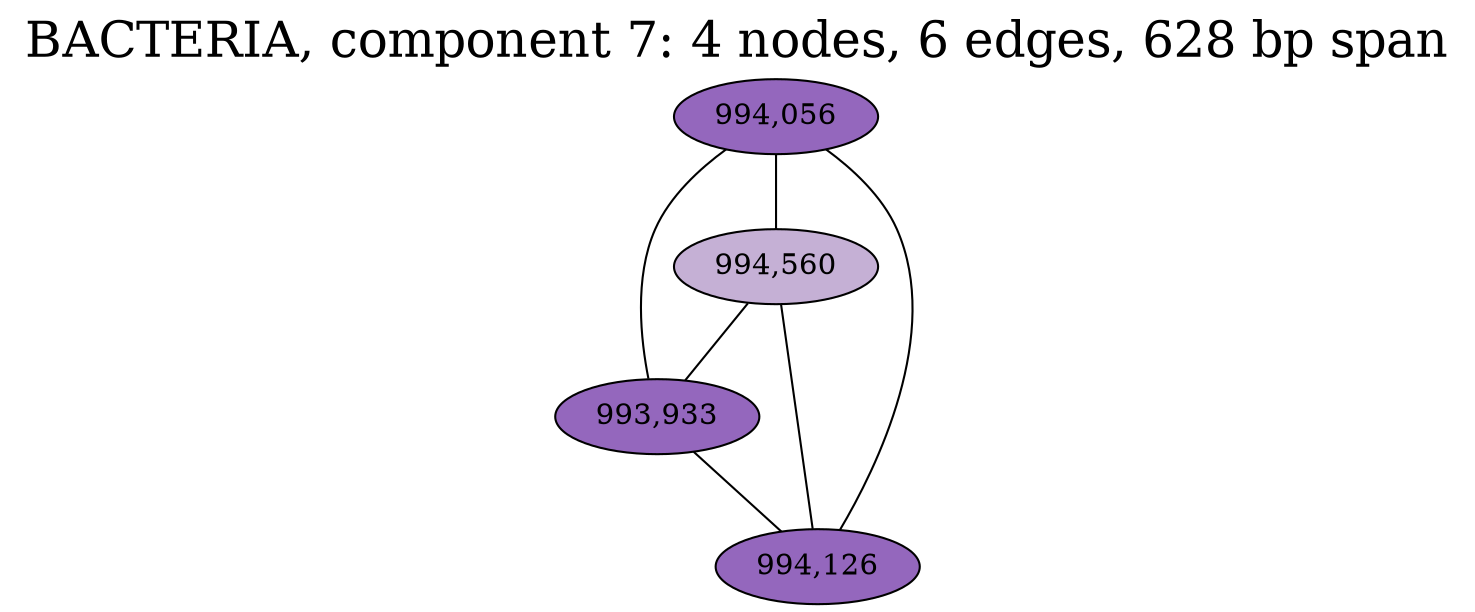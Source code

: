 graph BACTERIA_cc7 {
	overlap="prism50";
	outputorder="edgesfirst";
	label="BACTERIA, component 7: 4 nodes, 6 edges, 628 bp span";
	labelloc="t";
	fontsize=24;
	"994,056" [style="filled", fillcolor="#9467bd", fontcolor="#000000"];
	"994,560" [style="filled", fillcolor="#c5b0d5", fontcolor="#000000"];
	"993,933" [style="filled", fillcolor="#9467bd", fontcolor="#000000"];
	"994,126" [style="filled", fillcolor="#9467bd", fontcolor="#000000"];
	"994,056" -- "993,933";
	"994,056" -- "994,126";
	"994,056" -- "994,560";
	"994,560" -- "993,933";
	"994,560" -- "994,126";
	"993,933" -- "994,126";
}